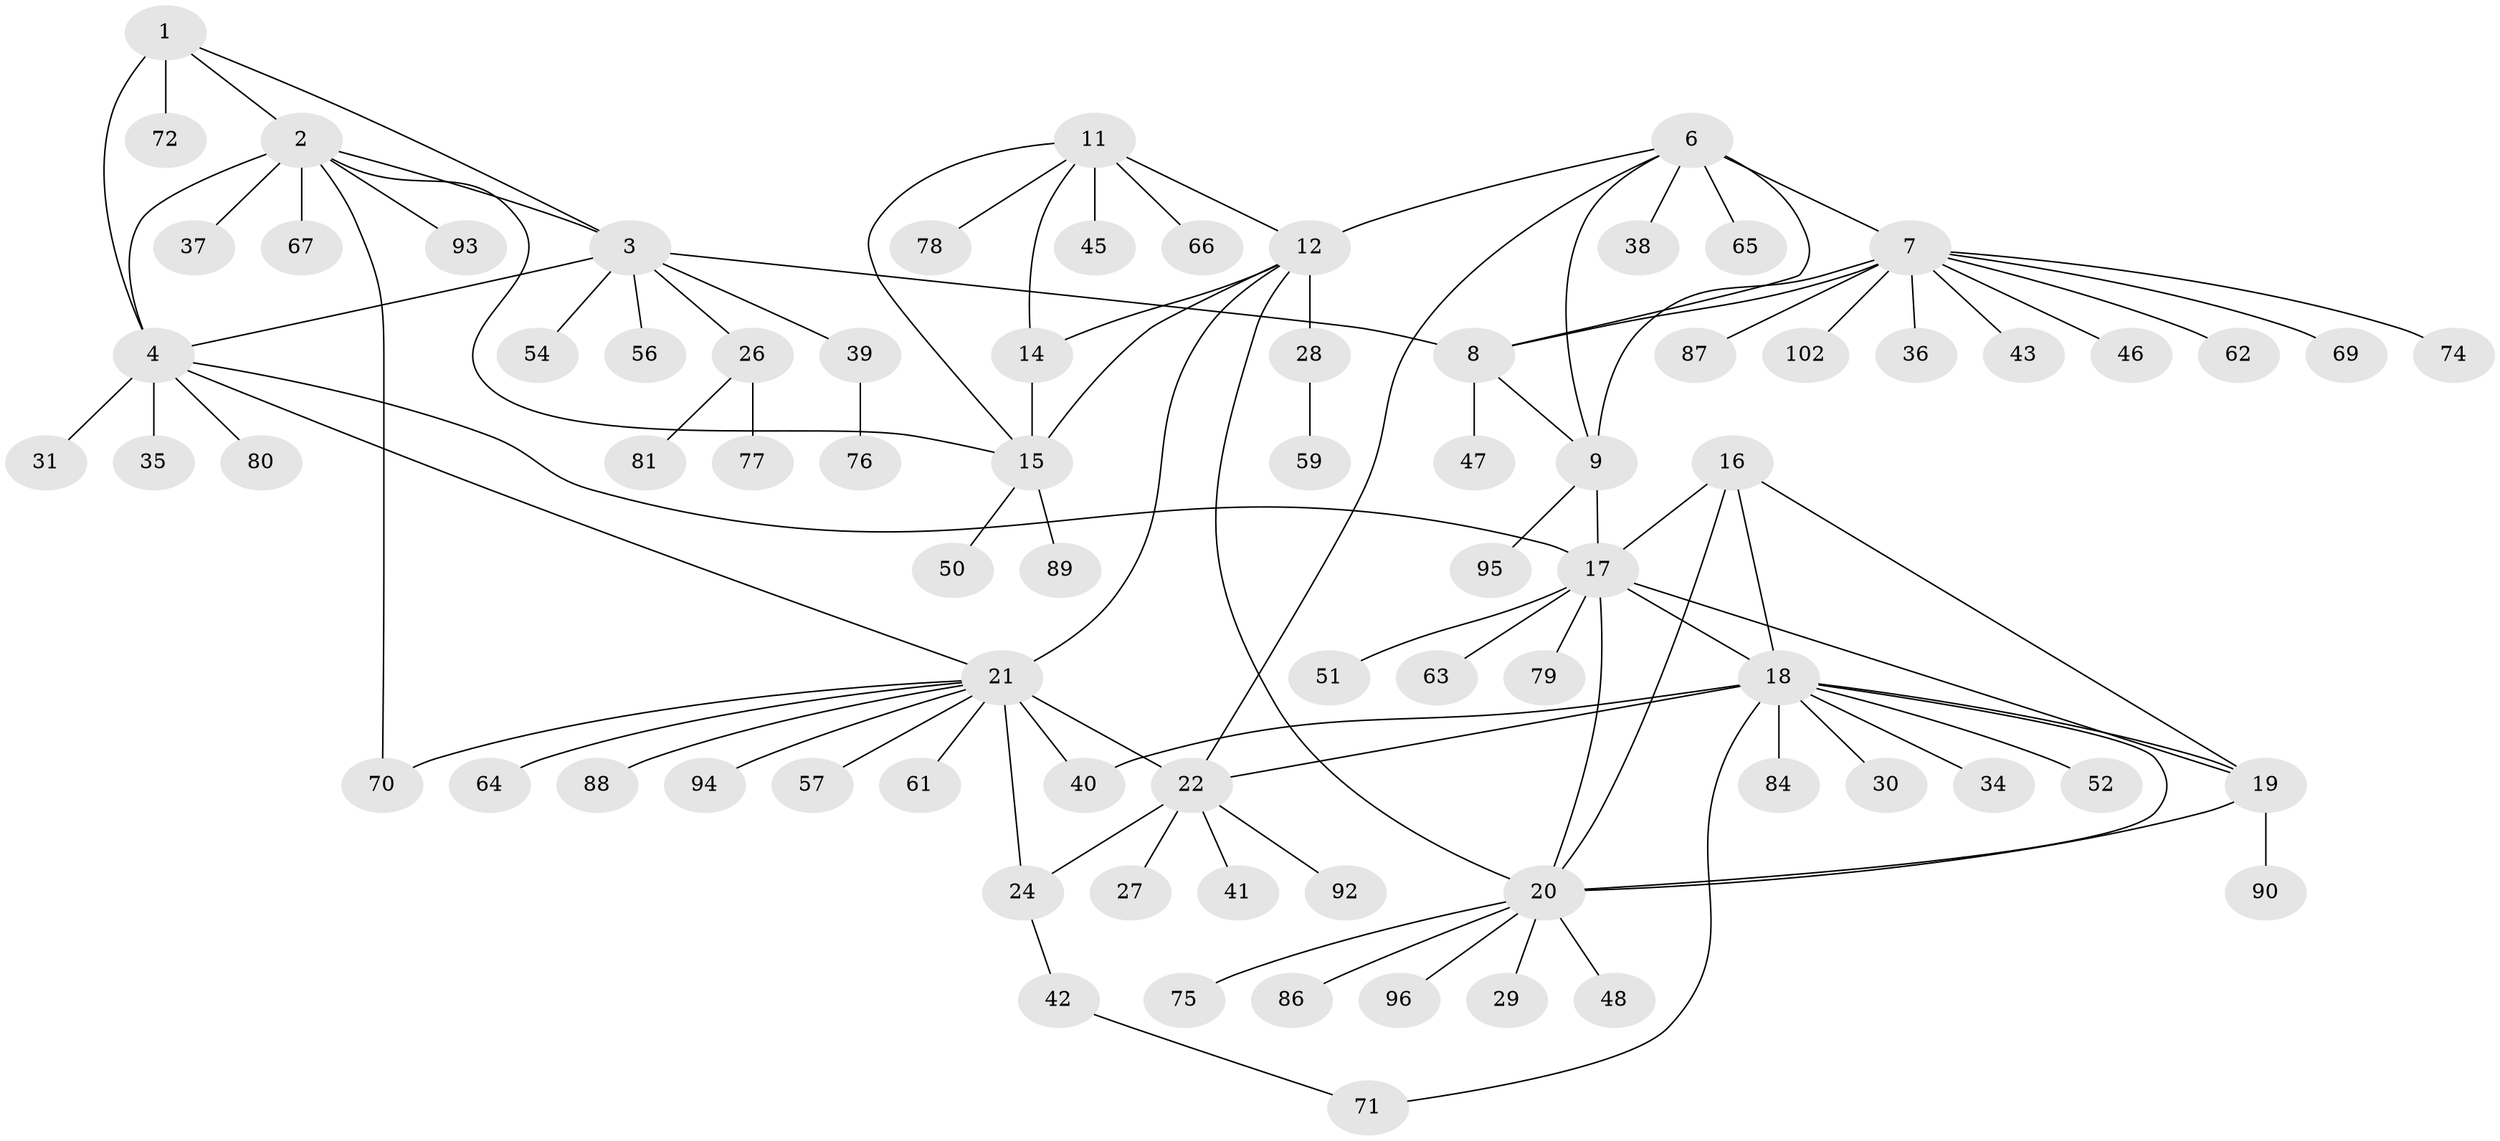// original degree distribution, {6: 0.0392156862745098, 10: 0.0392156862745098, 5: 0.029411764705882353, 8: 0.049019607843137254, 9: 0.00980392156862745, 7: 0.049019607843137254, 4: 0.0196078431372549, 12: 0.00980392156862745, 11: 0.00980392156862745, 2: 0.0784313725490196, 3: 0.00980392156862745, 1: 0.6568627450980392}
// Generated by graph-tools (version 1.1) at 2025/11/02/27/25 16:11:33]
// undirected, 78 vertices, 102 edges
graph export_dot {
graph [start="1"]
  node [color=gray90,style=filled];
  1 [super="+82"];
  2 [super="+32"];
  3 [super="+98"];
  4 [super="+5"];
  6 [super="+99"];
  7 [super="+10"];
  8 [super="+101"];
  9 [super="+44"];
  11 [super="+60"];
  12 [super="+13"];
  14;
  15 [super="+73"];
  16 [super="+85"];
  17 [super="+49"];
  18 [super="+97"];
  19 [super="+53"];
  20 [super="+100"];
  21 [super="+23"];
  22 [super="+25"];
  24 [super="+58"];
  26 [super="+91"];
  27 [super="+55"];
  28 [super="+33"];
  29;
  30;
  31;
  34;
  35;
  36;
  37 [super="+68"];
  38;
  39;
  40 [super="+83"];
  41;
  42;
  43;
  45;
  46;
  47;
  48;
  50;
  51;
  52;
  54;
  56;
  57;
  59;
  61;
  62;
  63;
  64;
  65;
  66;
  67;
  69;
  70;
  71;
  72;
  74;
  75;
  76;
  77;
  78;
  79;
  80;
  81;
  84;
  86;
  87;
  88;
  89;
  90;
  92;
  93;
  94;
  95;
  96;
  102;
  1 -- 2;
  1 -- 3;
  1 -- 4 [weight=2];
  1 -- 72;
  2 -- 3;
  2 -- 4 [weight=2];
  2 -- 15;
  2 -- 37;
  2 -- 67;
  2 -- 70;
  2 -- 93;
  3 -- 4 [weight=2];
  3 -- 8;
  3 -- 26;
  3 -- 39;
  3 -- 54;
  3 -- 56;
  4 -- 21;
  4 -- 35;
  4 -- 80;
  4 -- 17;
  4 -- 31;
  6 -- 7 [weight=2];
  6 -- 8;
  6 -- 9;
  6 -- 22;
  6 -- 38;
  6 -- 65;
  6 -- 12;
  7 -- 8 [weight=2];
  7 -- 9 [weight=2];
  7 -- 36;
  7 -- 43;
  7 -- 69;
  7 -- 87;
  7 -- 74;
  7 -- 102;
  7 -- 46;
  7 -- 62;
  8 -- 9;
  8 -- 47;
  9 -- 17;
  9 -- 95;
  11 -- 12 [weight=2];
  11 -- 14;
  11 -- 15;
  11 -- 45;
  11 -- 66;
  11 -- 78;
  12 -- 14 [weight=2];
  12 -- 15 [weight=2];
  12 -- 20;
  12 -- 21;
  12 -- 28;
  14 -- 15;
  15 -- 50;
  15 -- 89;
  16 -- 17;
  16 -- 18;
  16 -- 19;
  16 -- 20;
  17 -- 18;
  17 -- 19;
  17 -- 20;
  17 -- 51;
  17 -- 63;
  17 -- 79;
  18 -- 19;
  18 -- 20;
  18 -- 30;
  18 -- 34;
  18 -- 52;
  18 -- 71;
  18 -- 84;
  18 -- 22;
  18 -- 40;
  19 -- 20;
  19 -- 90;
  20 -- 29;
  20 -- 48;
  20 -- 75;
  20 -- 86;
  20 -- 96;
  21 -- 22 [weight=4];
  21 -- 24 [weight=2];
  21 -- 61;
  21 -- 94;
  21 -- 64;
  21 -- 70;
  21 -- 40;
  21 -- 88;
  21 -- 57;
  22 -- 24 [weight=2];
  22 -- 92;
  22 -- 41;
  22 -- 27;
  24 -- 42;
  26 -- 77;
  26 -- 81;
  28 -- 59;
  39 -- 76;
  42 -- 71;
}
